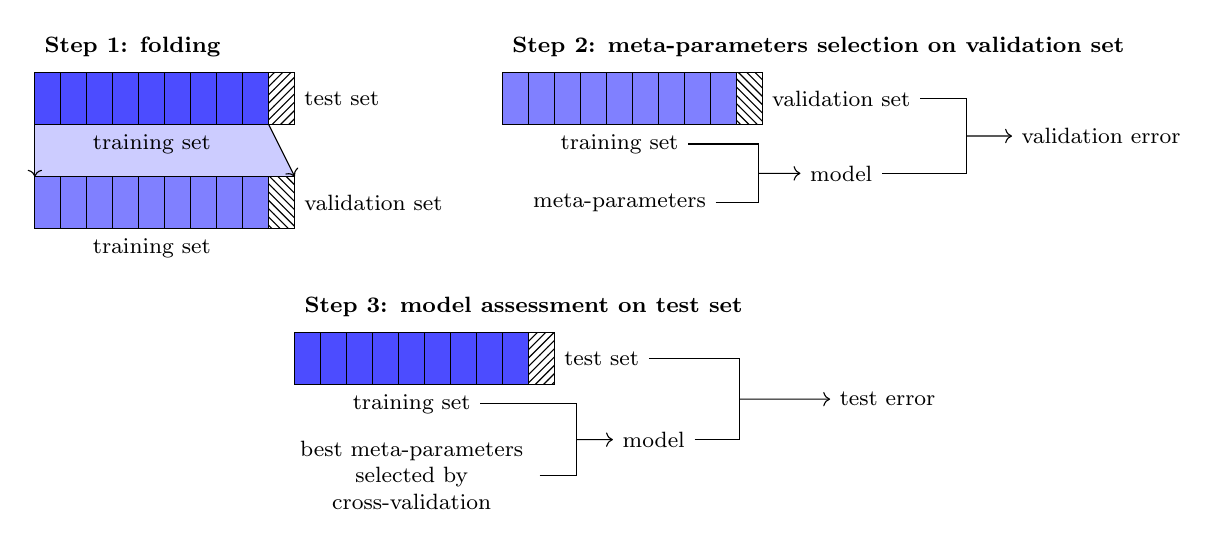 \begin{tikzpicture}[
        scale=0.66,
        every node/.style={font=\footnotesize},
    ]
    % Draw main rectangle
    \def\nfolds{10}
    \pgfmathsetmacro{\trainfolds}{\nfolds-1}
    \pgfmathsetmacro{\splits}{\nfolds-2}
    \def\heightmult{0.5}

    \newcommand{\fold}[5]{%
        \draw[#2] #1 rectangle ($#1+(\heightmult*\trainfolds,1)$);
        % fill with pattern
        \filldraw[#3] ($#1+(\heightmult*\trainfolds,0)$) rectangle ($#1+(\heightmult*\nfolds,1)$);

        \draw ($#1+(\heightmult*\trainfolds/2,0)$) node[below,name=below-#5] {training set};
        \draw ($#1+(\heightmult*\nfolds,0.5)$) node[right,name=right-#5] {#4 set};

        % Draw vertical dashed lines for fold divisions
        \foreach \x in {1,...,\splits}{
                \draw ($#1+(\heightmult*\x,0)$) -- ($#1+({\heightmult*\x},1)$);
            }
    }

    \fill[blue!20] (0,0) -- (\heightmult*\trainfolds,0) -- (\heightmult*\nfolds,-1) -- (0,-1) -- cycle;
    \fold{(0,0)}{fill=blue!70}{pattern=north east lines}{test}{test1}
    \fold{(0,-2)}{fill=blue!50}{pattern=north west lines}{validation}{val1}

    \draw[->] (0,0) -- (0,-1);
    \draw[->] (\heightmult*\trainfolds,0) -- (\heightmult*\nfolds,-1);

    % title above bounding box
    % \draw (current bounding box.north) node[above] {\textbf{Step 1: folding}};

    \fold{(9,0)}{fill=blue!50}{pattern=north west lines}{validation}{val2}

    \draw (right-val1.east -| below-val2.south) node[name=meta-parameters] {meta-parameters};
    \coordinate (a) at ($(meta-parameters)!.5!(below-val2)$);
    \node[name=model] at (a -| right-val2) {model};

    \coordinate (vm) at ($(model)!.5!(right-val2)$);
    \node[name=valerr] at ($(vm)+(5,0)$) {validation error};

    \coordinate (mm) at ($(meta-parameters.east |- model.west)!0.5!(model.west)$);
    \draw (below-val2.east) -| (mm);
    \draw (meta-parameters.east) -| (mm);
    \draw[->] (mm) -- (model);

    \coordinate (vvm) at ($(right-val2.east |- valerr.west)!0.5!(valerr.west)$);
    \draw (right-val2.east) -| (vvm);
    \draw (model.east) -| (vvm);
    \draw[->] (vvm) -- (valerr);

    % step 3

    \coordinate (step3) at (5,-5);
    \fold{(step3)}{fill=blue!70}{pattern=north east lines}{test}{test3}

    \draw ($(below-test3.south)+(0,-1)$) node[name=best-meta-parameters,text width=3cm,align=center]
    {best meta-parameters selected by cross-validation};

    \coordinate (b) at ($(best-meta-parameters)!.5!(below-test3)$);
    \node[name=model3] at ($(b -| right-test3)+(1,0)$) {model};

    \coordinate (vm3) at ($(model3)!.5!(right-test3)$);
    \node[name=testerr] at ($(vm3)+(5,0)$) {test error};

    \coordinate (mm3) at ($(best-meta-parameters.east |- model3.west)!0.5!(model3.west)$);
    \draw (below-test3.east) -| (mm3);
    \draw (best-meta-parameters.east) -| (mm3);
    \draw[->] (mm3) -- (model3);

    \coordinate (vvm3) at ($(right-test3.east |- testerr.west)!0.5!(testerr.west)$);
    \draw (right-test3.east) -| (vvm3);
    \draw (model3.east) -| (vvm3);
    \draw[->] (vvm3) -- (testerr);

    \coordinate (shift) at (0,1.5);
    \draw ($(0,0)+(shift)$) node[right] {\textbf{Step 1: folding}};
    \draw ($(9,0)+(shift)$) node[right] {\textbf{Step 2: meta-parameters selection on validation set}};
    \draw ($(step3)+(shift)$) node[right] {\textbf{Step 3: model assessment on test set}};

    % \draw ($(9,0)!0.5!(valerr.east) + (0,1.1)$) node[above] {\textbf{Step 2: meta-parameters selection on validation set}};

    % \draw ($(step3)!0.5!(step3 -| testerr.east) + (0,1)$) node[above] {\textbf{Step 3: model assessment on test set}};

\end{tikzpicture}
